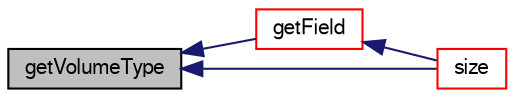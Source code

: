 digraph "getVolumeType"
{
  bgcolor="transparent";
  edge [fontname="FreeSans",fontsize="10",labelfontname="FreeSans",labelfontsize="10"];
  node [fontname="FreeSans",fontsize="10",shape=record];
  rankdir="LR";
  Node2480 [label="getVolumeType",height=0.2,width=0.4,color="black", fillcolor="grey75", style="filled", fontcolor="black"];
  Node2480 -> Node2481 [dir="back",color="midnightblue",fontsize="10",style="solid",fontname="FreeSans"];
  Node2481 [label="getField",height=0.2,width=0.4,color="red",URL="$a25258.html#a8fd35269fdaf69e729c001cdb7846051",tooltip="WIP. From a set of hits (points and. "];
  Node2481 -> Node2483 [dir="back",color="midnightblue",fontsize="10",style="solid",fontname="FreeSans"];
  Node2483 [label="size",height=0.2,width=0.4,color="red",URL="$a25258.html#a03bc1200aac252c4d3e18657d700b71c",tooltip="Range of local indices that can be returned. "];
  Node2480 -> Node2483 [dir="back",color="midnightblue",fontsize="10",style="solid",fontname="FreeSans"];
}
